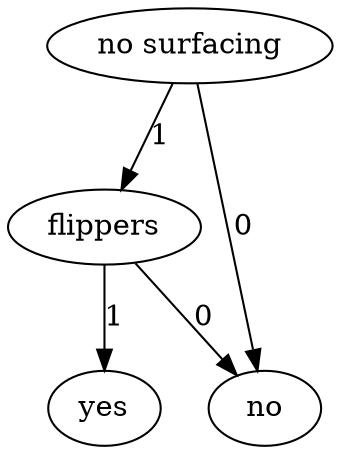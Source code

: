 strict digraph "" {
	graph [epsilon=0.01];
	"no surfacing" -> flippers	 [label=1];
	"no surfacing" -> no	 [label=0];
	flippers -> yes	 [label=1];
	flippers -> no	 [label=0];
}
